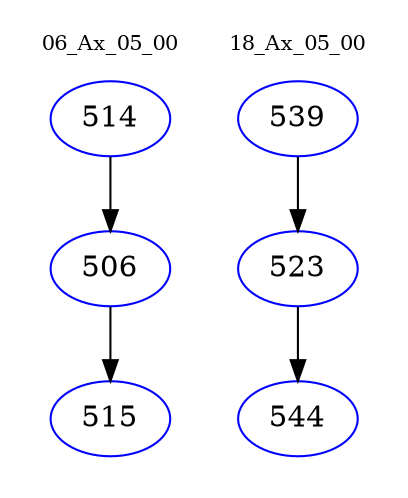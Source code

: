 digraph{
subgraph cluster_0 {
color = white
label = "06_Ax_05_00";
fontsize=10;
T0_514 [label="514", color="blue"]
T0_514 -> T0_506 [color="black"]
T0_506 [label="506", color="blue"]
T0_506 -> T0_515 [color="black"]
T0_515 [label="515", color="blue"]
}
subgraph cluster_1 {
color = white
label = "18_Ax_05_00";
fontsize=10;
T1_539 [label="539", color="blue"]
T1_539 -> T1_523 [color="black"]
T1_523 [label="523", color="blue"]
T1_523 -> T1_544 [color="black"]
T1_544 [label="544", color="blue"]
}
}
